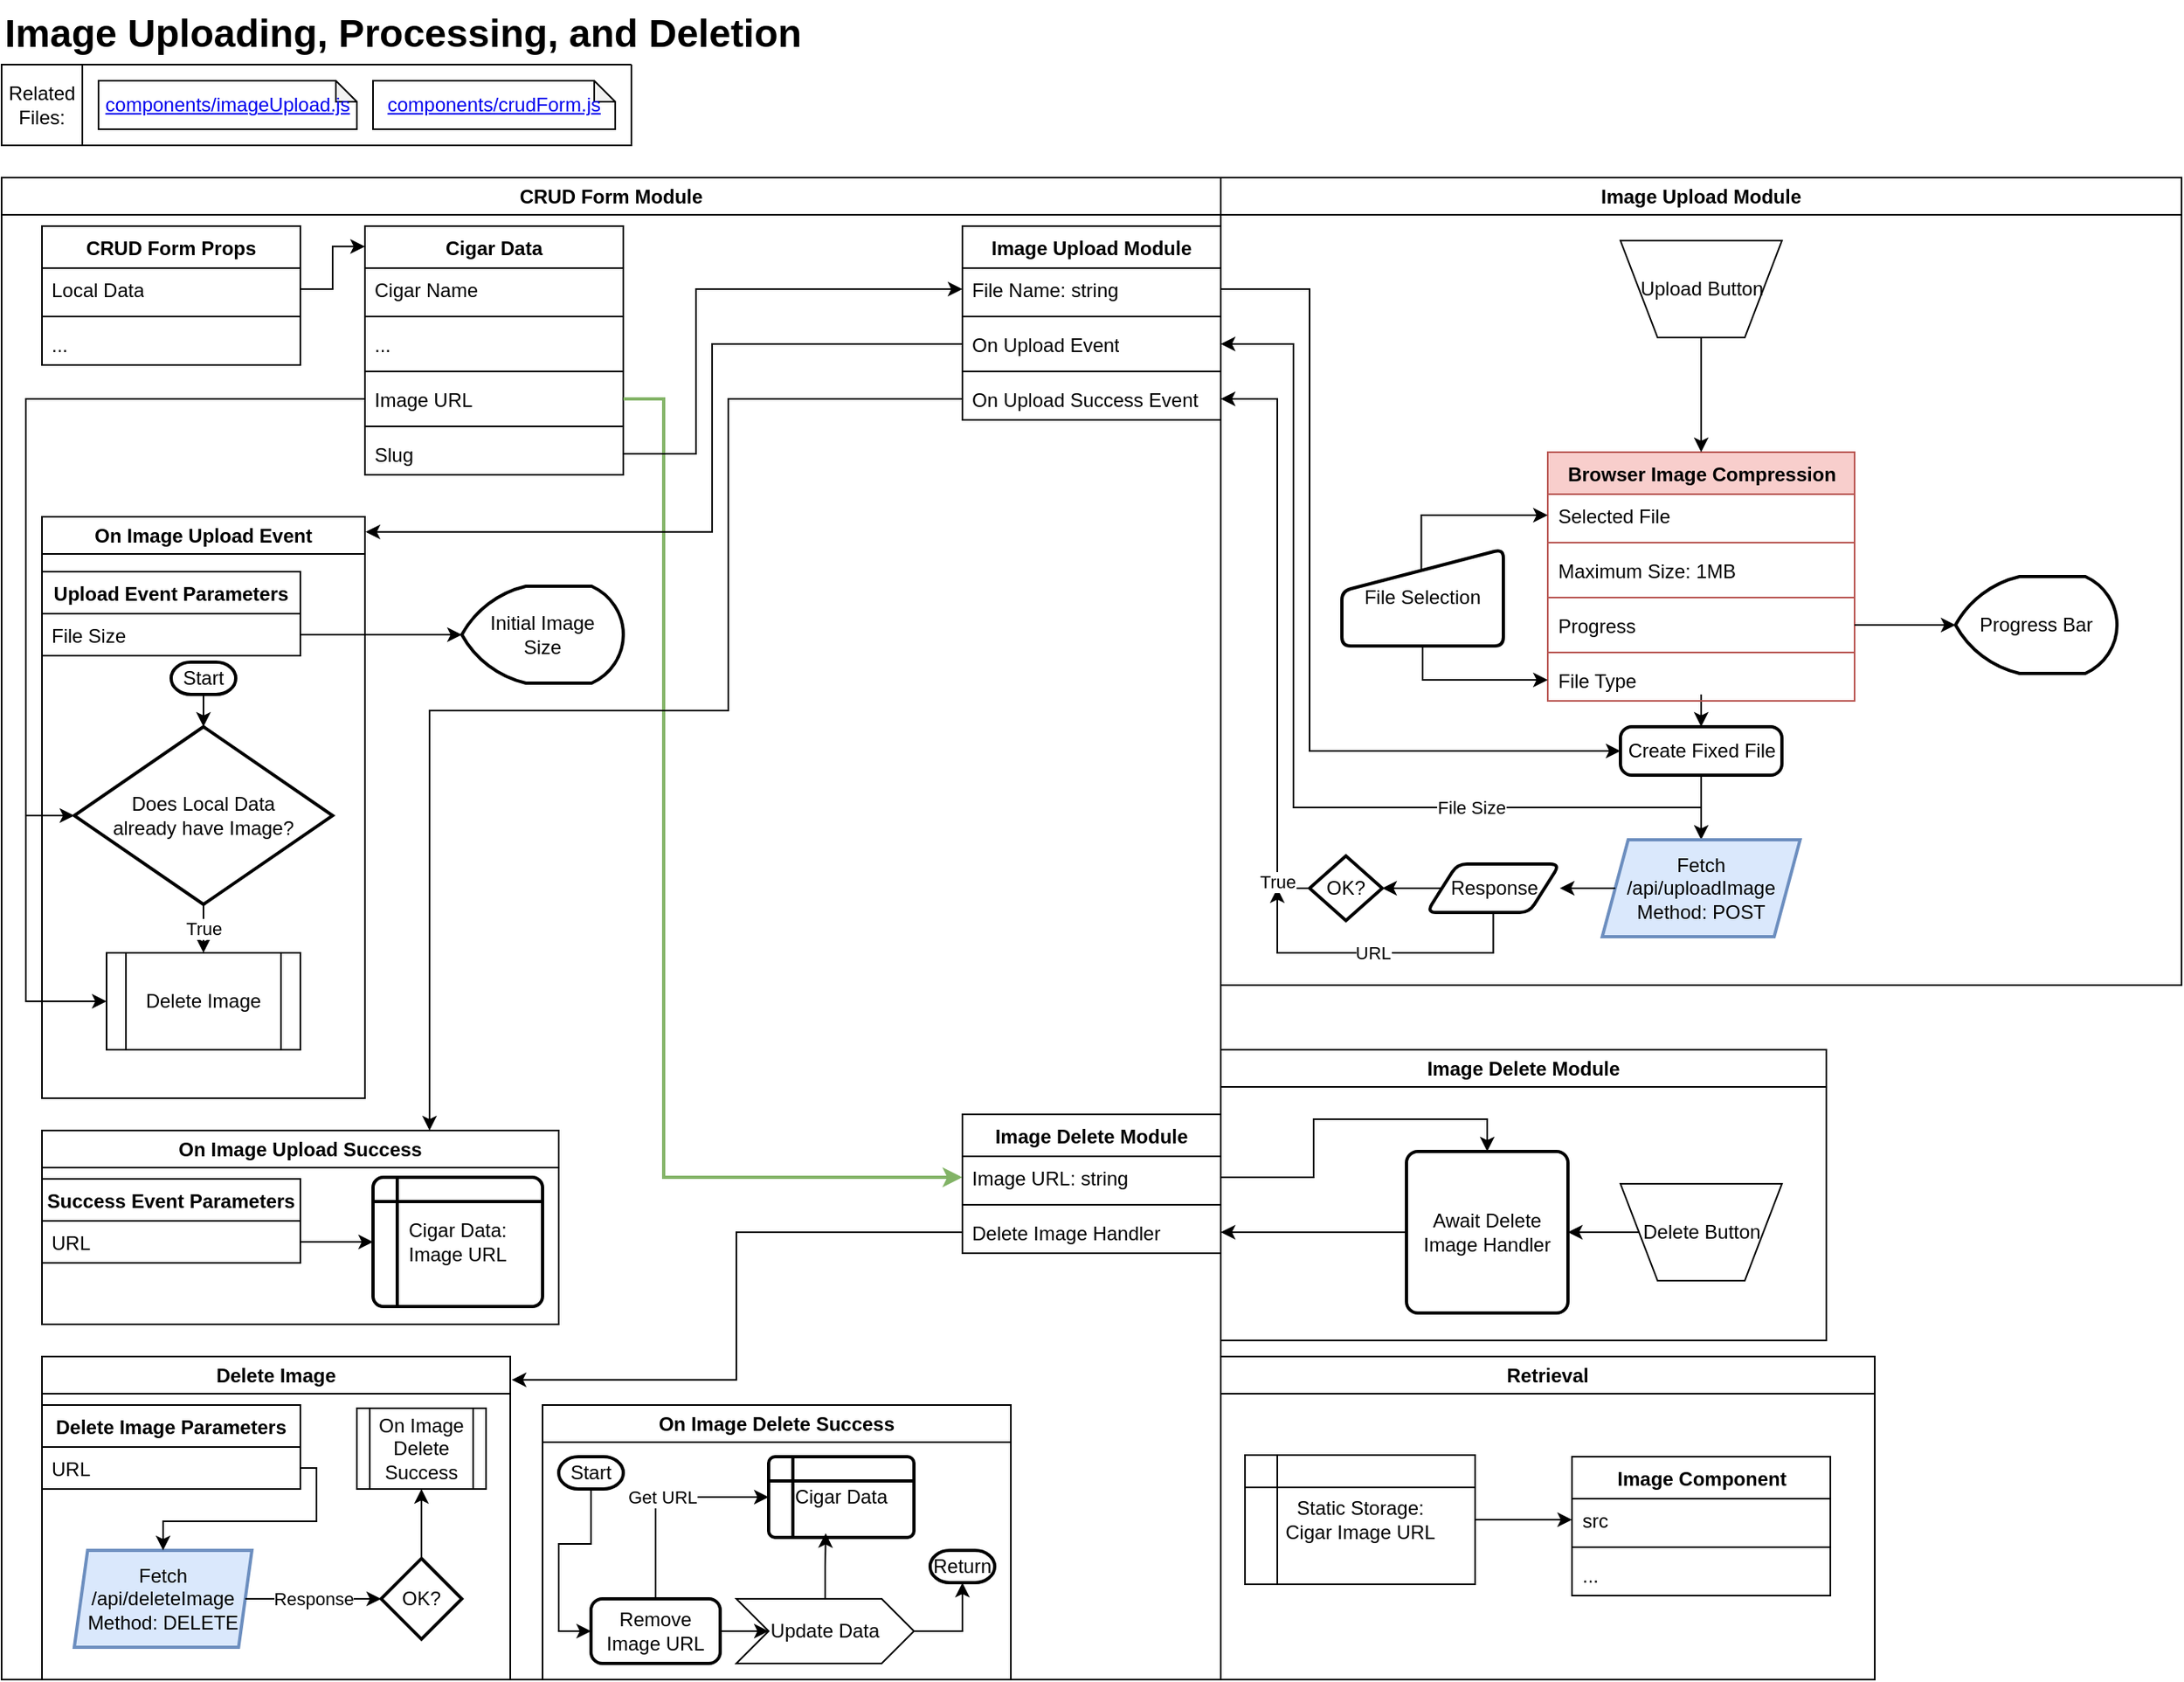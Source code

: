 <mxfile version="26.2.13">
  <diagram name="Page-1" id="mbChfrpj_03X7HOuWew1">
    <mxGraphModel dx="854" dy="508" grid="1" gridSize="10" guides="1" tooltips="1" connect="1" arrows="1" fold="1" page="1" pageScale="1" pageWidth="850" pageHeight="1100" background="#ffffff" math="0" shadow="0">
      <root>
        <mxCell id="0" />
        <mxCell id="1" parent="0" />
        <mxCell id="zgXaqDFCprnik5w3uI3C-1" value="&lt;h1 style=&quot;margin-top: 0px;&quot;&gt;Image Uploading, Processing, and Deletion&lt;/h1&gt;" style="text;html=1;whiteSpace=wrap;overflow=hidden;rounded=0;" parent="1" vertex="1">
          <mxGeometry x="10" y="10" width="950" height="40" as="geometry" />
        </mxCell>
        <mxCell id="zgXaqDFCprnik5w3uI3C-2" value="Related Files:" style="whiteSpace=wrap;html=1;aspect=fixed;" parent="1" vertex="1">
          <mxGeometry x="10" y="50" width="50" height="50" as="geometry" />
        </mxCell>
        <mxCell id="zgXaqDFCprnik5w3uI3C-3" value="" style="swimlane;startSize=0;" parent="1" vertex="1">
          <mxGeometry x="60" y="50" width="340" height="50" as="geometry">
            <mxRectangle x="60" y="50" width="50" height="40" as="alternateBounds" />
          </mxGeometry>
        </mxCell>
        <mxCell id="zgXaqDFCprnik5w3uI3C-4" value="&lt;a href=&quot;https://github.com/macglencoe/EmporiumWebsite/blob/cms/components/imageUpload.js&quot;&gt;components/imageUpload.js&lt;/a&gt;" style="shape=note;whiteSpace=wrap;html=1;backgroundOutline=1;darkOpacity=0.05;size=13;" parent="zgXaqDFCprnik5w3uI3C-3" vertex="1">
          <mxGeometry x="10" y="10" width="160" height="30" as="geometry" />
        </mxCell>
        <mxCell id="zgXaqDFCprnik5w3uI3C-5" value="&lt;a href=&quot;https://github.com/macglencoe/EmporiumWebsite/blob/cms/components/crudForm.js&quot;&gt;components/crudForm.js&lt;/a&gt;" style="shape=note;whiteSpace=wrap;html=1;backgroundOutline=1;darkOpacity=0.05;size=13;" parent="zgXaqDFCprnik5w3uI3C-3" vertex="1">
          <mxGeometry x="180" y="10" width="150" height="30" as="geometry" />
        </mxCell>
        <mxCell id="zgXaqDFCprnik5w3uI3C-102" value="CRUD Form Module" style="swimlane;whiteSpace=wrap;html=1;" parent="1" vertex="1">
          <mxGeometry x="10" y="120" width="755" height="930" as="geometry" />
        </mxCell>
        <mxCell id="zgXaqDFCprnik5w3uI3C-7" value="CRUD Form Props" style="swimlane;fontStyle=1;align=center;verticalAlign=top;childLayout=stackLayout;horizontal=1;startSize=26;horizontalStack=0;resizeParent=1;resizeParentMax=0;resizeLast=0;collapsible=1;marginBottom=0;whiteSpace=wrap;html=1;" parent="zgXaqDFCprnik5w3uI3C-102" vertex="1">
          <mxGeometry x="25" y="30" width="160" height="86" as="geometry" />
        </mxCell>
        <mxCell id="zgXaqDFCprnik5w3uI3C-8" value="Local Data" style="text;strokeColor=none;fillColor=none;align=left;verticalAlign=top;spacingLeft=4;spacingRight=4;overflow=hidden;rotatable=0;points=[[0,0.5],[1,0.5]];portConstraint=eastwest;whiteSpace=wrap;html=1;" parent="zgXaqDFCprnik5w3uI3C-7" vertex="1">
          <mxGeometry y="26" width="160" height="26" as="geometry" />
        </mxCell>
        <mxCell id="zgXaqDFCprnik5w3uI3C-9" value="" style="line;strokeWidth=1;fillColor=none;align=left;verticalAlign=middle;spacingTop=-1;spacingLeft=3;spacingRight=3;rotatable=0;labelPosition=right;points=[];portConstraint=eastwest;strokeColor=inherit;" parent="zgXaqDFCprnik5w3uI3C-7" vertex="1">
          <mxGeometry y="52" width="160" height="8" as="geometry" />
        </mxCell>
        <mxCell id="zgXaqDFCprnik5w3uI3C-10" value="..." style="text;strokeColor=none;fillColor=none;align=left;verticalAlign=top;spacingLeft=4;spacingRight=4;overflow=hidden;rotatable=0;points=[[0,0.5],[1,0.5]];portConstraint=eastwest;whiteSpace=wrap;html=1;" parent="zgXaqDFCprnik5w3uI3C-7" vertex="1">
          <mxGeometry y="60" width="160" height="26" as="geometry" />
        </mxCell>
        <mxCell id="zgXaqDFCprnik5w3uI3C-11" value="On Image Upload Event" style="swimlane;whiteSpace=wrap;html=1;" parent="zgXaqDFCprnik5w3uI3C-102" vertex="1">
          <mxGeometry x="25" y="210" width="200" height="360" as="geometry" />
        </mxCell>
        <mxCell id="zgXaqDFCprnik5w3uI3C-33" value="Start" style="strokeWidth=2;html=1;shape=mxgraph.flowchart.terminator;whiteSpace=wrap;" parent="zgXaqDFCprnik5w3uI3C-11" vertex="1">
          <mxGeometry x="80" y="90" width="40" height="20" as="geometry" />
        </mxCell>
        <mxCell id="zgXaqDFCprnik5w3uI3C-42" value="True" style="edgeStyle=orthogonalEdgeStyle;rounded=0;orthogonalLoop=1;jettySize=auto;html=1;entryX=0.5;entryY=0;entryDx=0;entryDy=0;" parent="zgXaqDFCprnik5w3uI3C-11" source="zgXaqDFCprnik5w3uI3C-34" target="zgXaqDFCprnik5w3uI3C-40" edge="1">
          <mxGeometry relative="1" as="geometry" />
        </mxCell>
        <mxCell id="zgXaqDFCprnik5w3uI3C-34" value="Does Local Data&lt;div&gt;already have Image?&lt;/div&gt;" style="strokeWidth=2;html=1;shape=mxgraph.flowchart.decision;whiteSpace=wrap;" parent="zgXaqDFCprnik5w3uI3C-11" vertex="1">
          <mxGeometry x="20" y="130" width="160" height="110" as="geometry" />
        </mxCell>
        <mxCell id="zgXaqDFCprnik5w3uI3C-36" style="edgeStyle=orthogonalEdgeStyle;rounded=0;orthogonalLoop=1;jettySize=auto;html=1;entryX=0.5;entryY=0;entryDx=0;entryDy=0;entryPerimeter=0;" parent="zgXaqDFCprnik5w3uI3C-11" source="zgXaqDFCprnik5w3uI3C-33" target="zgXaqDFCprnik5w3uI3C-34" edge="1">
          <mxGeometry relative="1" as="geometry" />
        </mxCell>
        <mxCell id="zgXaqDFCprnik5w3uI3C-40" value="Delete Image" style="shape=process;whiteSpace=wrap;html=1;backgroundOutline=1;" parent="zgXaqDFCprnik5w3uI3C-11" vertex="1">
          <mxGeometry x="40" y="270" width="120" height="60" as="geometry" />
        </mxCell>
        <mxCell id="zgXaqDFCprnik5w3uI3C-44" value="Upload Event Parameters" style="swimlane;fontStyle=1;align=center;verticalAlign=top;childLayout=stackLayout;horizontal=1;startSize=26;horizontalStack=0;resizeParent=1;resizeParentMax=0;resizeLast=0;collapsible=1;marginBottom=0;whiteSpace=wrap;html=1;" parent="zgXaqDFCprnik5w3uI3C-11" vertex="1">
          <mxGeometry y="34" width="160" height="52" as="geometry" />
        </mxCell>
        <mxCell id="zgXaqDFCprnik5w3uI3C-45" value="File Size" style="text;strokeColor=none;fillColor=none;align=left;verticalAlign=top;spacingLeft=4;spacingRight=4;overflow=hidden;rotatable=0;points=[[0,0.5],[1,0.5]];portConstraint=eastwest;whiteSpace=wrap;html=1;" parent="zgXaqDFCprnik5w3uI3C-44" vertex="1">
          <mxGeometry y="26" width="160" height="26" as="geometry" />
        </mxCell>
        <mxCell id="zgXaqDFCprnik5w3uI3C-12" value="On Image Upload Success" style="swimlane;whiteSpace=wrap;html=1;" parent="zgXaqDFCprnik5w3uI3C-102" vertex="1">
          <mxGeometry x="25" y="590" width="320" height="120" as="geometry" />
        </mxCell>
        <mxCell id="zgXaqDFCprnik5w3uI3C-54" value="Cigar&amp;nbsp;&lt;span style=&quot;background-color: transparent; color: light-dark(rgb(0, 0, 0), rgb(255, 255, 255));&quot;&gt;Data:&lt;/span&gt;&lt;div&gt;Image URL&lt;/div&gt;" style="shape=internalStorage;whiteSpace=wrap;html=1;dx=15;dy=15;rounded=1;arcSize=8;strokeWidth=2;" parent="zgXaqDFCprnik5w3uI3C-12" vertex="1">
          <mxGeometry x="205" y="29" width="105" height="80" as="geometry" />
        </mxCell>
        <mxCell id="zgXaqDFCprnik5w3uI3C-13" value="Image Upload Module" style="swimlane;fontStyle=1;align=center;verticalAlign=top;childLayout=stackLayout;horizontal=1;startSize=26;horizontalStack=0;resizeParent=1;resizeParentMax=0;resizeLast=0;collapsible=1;marginBottom=0;whiteSpace=wrap;html=1;" parent="zgXaqDFCprnik5w3uI3C-102" vertex="1">
          <mxGeometry x="595" y="30" width="160" height="120" as="geometry" />
        </mxCell>
        <mxCell id="zgXaqDFCprnik5w3uI3C-16" value="File Name: string" style="text;strokeColor=none;fillColor=none;align=left;verticalAlign=top;spacingLeft=4;spacingRight=4;overflow=hidden;rotatable=0;points=[[0,0.5],[1,0.5]];portConstraint=eastwest;whiteSpace=wrap;html=1;" parent="zgXaqDFCprnik5w3uI3C-13" vertex="1">
          <mxGeometry y="26" width="160" height="26" as="geometry" />
        </mxCell>
        <mxCell id="zgXaqDFCprnik5w3uI3C-18" value="" style="line;strokeWidth=1;fillColor=none;align=left;verticalAlign=middle;spacingTop=-1;spacingLeft=3;spacingRight=3;rotatable=0;labelPosition=right;points=[];portConstraint=eastwest;strokeColor=inherit;" parent="zgXaqDFCprnik5w3uI3C-13" vertex="1">
          <mxGeometry y="52" width="160" height="8" as="geometry" />
        </mxCell>
        <mxCell id="zgXaqDFCprnik5w3uI3C-17" value="On Upload Event" style="text;strokeColor=none;fillColor=none;align=left;verticalAlign=top;spacingLeft=4;spacingRight=4;overflow=hidden;rotatable=0;points=[[0,0.5],[1,0.5]];portConstraint=eastwest;whiteSpace=wrap;html=1;" parent="zgXaqDFCprnik5w3uI3C-13" vertex="1">
          <mxGeometry y="60" width="160" height="26" as="geometry" />
        </mxCell>
        <mxCell id="zgXaqDFCprnik5w3uI3C-19" value="" style="line;strokeWidth=1;fillColor=none;align=left;verticalAlign=middle;spacingTop=-1;spacingLeft=3;spacingRight=3;rotatable=0;labelPosition=right;points=[];portConstraint=eastwest;strokeColor=inherit;" parent="zgXaqDFCprnik5w3uI3C-13" vertex="1">
          <mxGeometry y="86" width="160" height="8" as="geometry" />
        </mxCell>
        <mxCell id="zgXaqDFCprnik5w3uI3C-20" value="On Upload Success Event" style="text;strokeColor=none;fillColor=none;align=left;verticalAlign=top;spacingLeft=4;spacingRight=4;overflow=hidden;rotatable=0;points=[[0,0.5],[1,0.5]];portConstraint=eastwest;whiteSpace=wrap;html=1;" parent="zgXaqDFCprnik5w3uI3C-13" vertex="1">
          <mxGeometry y="94" width="160" height="26" as="geometry" />
        </mxCell>
        <mxCell id="zgXaqDFCprnik5w3uI3C-21" value="Cigar Data" style="swimlane;fontStyle=1;align=center;verticalAlign=top;childLayout=stackLayout;horizontal=1;startSize=26;horizontalStack=0;resizeParent=1;resizeParentMax=0;resizeLast=0;collapsible=1;marginBottom=0;whiteSpace=wrap;html=1;" parent="zgXaqDFCprnik5w3uI3C-102" vertex="1">
          <mxGeometry x="225" y="30" width="160" height="154" as="geometry" />
        </mxCell>
        <mxCell id="zgXaqDFCprnik5w3uI3C-22" value="Cigar Name" style="text;strokeColor=none;fillColor=none;align=left;verticalAlign=top;spacingLeft=4;spacingRight=4;overflow=hidden;rotatable=0;points=[[0,0.5],[1,0.5]];portConstraint=eastwest;whiteSpace=wrap;html=1;" parent="zgXaqDFCprnik5w3uI3C-21" vertex="1">
          <mxGeometry y="26" width="160" height="26" as="geometry" />
        </mxCell>
        <mxCell id="zgXaqDFCprnik5w3uI3C-23" value="" style="line;strokeWidth=1;fillColor=none;align=left;verticalAlign=middle;spacingTop=-1;spacingLeft=3;spacingRight=3;rotatable=0;labelPosition=right;points=[];portConstraint=eastwest;strokeColor=inherit;" parent="zgXaqDFCprnik5w3uI3C-21" vertex="1">
          <mxGeometry y="52" width="160" height="8" as="geometry" />
        </mxCell>
        <mxCell id="zgXaqDFCprnik5w3uI3C-24" value="..." style="text;strokeColor=none;fillColor=none;align=left;verticalAlign=top;spacingLeft=4;spacingRight=4;overflow=hidden;rotatable=0;points=[[0,0.5],[1,0.5]];portConstraint=eastwest;whiteSpace=wrap;html=1;" parent="zgXaqDFCprnik5w3uI3C-21" vertex="1">
          <mxGeometry y="60" width="160" height="26" as="geometry" />
        </mxCell>
        <mxCell id="zgXaqDFCprnik5w3uI3C-25" value="" style="line;strokeWidth=1;fillColor=none;align=left;verticalAlign=middle;spacingTop=-1;spacingLeft=3;spacingRight=3;rotatable=0;labelPosition=right;points=[];portConstraint=eastwest;strokeColor=inherit;" parent="zgXaqDFCprnik5w3uI3C-21" vertex="1">
          <mxGeometry y="86" width="160" height="8" as="geometry" />
        </mxCell>
        <mxCell id="zgXaqDFCprnik5w3uI3C-26" value="Image URL" style="text;strokeColor=none;fillColor=none;align=left;verticalAlign=top;spacingLeft=4;spacingRight=4;overflow=hidden;rotatable=0;points=[[0,0.5],[1,0.5]];portConstraint=eastwest;whiteSpace=wrap;html=1;" parent="zgXaqDFCprnik5w3uI3C-21" vertex="1">
          <mxGeometry y="94" width="160" height="26" as="geometry" />
        </mxCell>
        <mxCell id="zgXaqDFCprnik5w3uI3C-27" value="" style="line;strokeWidth=1;fillColor=none;align=left;verticalAlign=middle;spacingTop=-1;spacingLeft=3;spacingRight=3;rotatable=0;labelPosition=right;points=[];portConstraint=eastwest;strokeColor=inherit;" parent="zgXaqDFCprnik5w3uI3C-21" vertex="1">
          <mxGeometry y="120" width="160" height="8" as="geometry" />
        </mxCell>
        <mxCell id="zgXaqDFCprnik5w3uI3C-28" value="Slug" style="text;strokeColor=none;fillColor=none;align=left;verticalAlign=top;spacingLeft=4;spacingRight=4;overflow=hidden;rotatable=0;points=[[0,0.5],[1,0.5]];portConstraint=eastwest;whiteSpace=wrap;html=1;" parent="zgXaqDFCprnik5w3uI3C-21" vertex="1">
          <mxGeometry y="128" width="160" height="26" as="geometry" />
        </mxCell>
        <mxCell id="zgXaqDFCprnik5w3uI3C-29" style="edgeStyle=orthogonalEdgeStyle;rounded=0;orthogonalLoop=1;jettySize=auto;html=1;entryX=0;entryY=0.082;entryDx=0;entryDy=0;entryPerimeter=0;" parent="zgXaqDFCprnik5w3uI3C-102" source="zgXaqDFCprnik5w3uI3C-8" target="zgXaqDFCprnik5w3uI3C-21" edge="1">
          <mxGeometry relative="1" as="geometry" />
        </mxCell>
        <mxCell id="zgXaqDFCprnik5w3uI3C-32" value="Delete Image" style="swimlane;whiteSpace=wrap;html=1;" parent="zgXaqDFCprnik5w3uI3C-102" vertex="1">
          <mxGeometry x="25" y="730" width="290" height="200" as="geometry" />
        </mxCell>
        <mxCell id="zgXaqDFCprnik5w3uI3C-60" value="Fetch&lt;div&gt;&lt;div&gt;/api/deleteImage&lt;/div&gt;&lt;/div&gt;&lt;div&gt;Method: DELETE&lt;/div&gt;" style="shape=parallelogram;html=1;strokeWidth=2;perimeter=parallelogramPerimeter;whiteSpace=wrap;rounded=1;arcSize=0;size=0.075;fillColor=#dae8fc;strokeColor=#6c8ebf;" parent="zgXaqDFCprnik5w3uI3C-32" vertex="1">
          <mxGeometry x="20" y="120" width="110" height="60" as="geometry" />
        </mxCell>
        <mxCell id="zgXaqDFCprnik5w3uI3C-61" value="Delete Image Parameters" style="swimlane;fontStyle=1;align=center;verticalAlign=top;childLayout=stackLayout;horizontal=1;startSize=26;horizontalStack=0;resizeParent=1;resizeParentMax=0;resizeLast=0;collapsible=1;marginBottom=0;whiteSpace=wrap;html=1;" parent="zgXaqDFCprnik5w3uI3C-32" vertex="1">
          <mxGeometry y="30" width="160" height="52" as="geometry" />
        </mxCell>
        <mxCell id="zgXaqDFCprnik5w3uI3C-62" value="URL" style="text;strokeColor=none;fillColor=none;align=left;verticalAlign=top;spacingLeft=4;spacingRight=4;overflow=hidden;rotatable=0;points=[[0,0.5],[1,0.5]];portConstraint=eastwest;whiteSpace=wrap;html=1;" parent="zgXaqDFCprnik5w3uI3C-61" vertex="1">
          <mxGeometry y="26" width="160" height="26" as="geometry" />
        </mxCell>
        <mxCell id="zgXaqDFCprnik5w3uI3C-63" style="edgeStyle=orthogonalEdgeStyle;rounded=0;orthogonalLoop=1;jettySize=auto;html=1;entryX=0.5;entryY=0;entryDx=0;entryDy=0;" parent="zgXaqDFCprnik5w3uI3C-32" source="zgXaqDFCprnik5w3uI3C-62" target="zgXaqDFCprnik5w3uI3C-60" edge="1">
          <mxGeometry relative="1" as="geometry">
            <Array as="points">
              <mxPoint x="170" y="69" />
              <mxPoint x="170" y="102" />
              <mxPoint x="75" y="102" />
            </Array>
          </mxGeometry>
        </mxCell>
        <mxCell id="zgXaqDFCprnik5w3uI3C-70" style="edgeStyle=orthogonalEdgeStyle;rounded=0;orthogonalLoop=1;jettySize=auto;html=1;entryX=0.5;entryY=1;entryDx=0;entryDy=0;" parent="zgXaqDFCprnik5w3uI3C-32" source="zgXaqDFCprnik5w3uI3C-67" target="zgXaqDFCprnik5w3uI3C-69" edge="1">
          <mxGeometry relative="1" as="geometry" />
        </mxCell>
        <mxCell id="zgXaqDFCprnik5w3uI3C-67" value="OK?" style="strokeWidth=2;html=1;shape=mxgraph.flowchart.decision;whiteSpace=wrap;" parent="zgXaqDFCprnik5w3uI3C-32" vertex="1">
          <mxGeometry x="210" y="125" width="50" height="50" as="geometry" />
        </mxCell>
        <mxCell id="zgXaqDFCprnik5w3uI3C-66" value="Response" style="edgeStyle=orthogonalEdgeStyle;rounded=0;orthogonalLoop=1;jettySize=auto;html=1;" parent="zgXaqDFCprnik5w3uI3C-32" source="zgXaqDFCprnik5w3uI3C-60" target="zgXaqDFCprnik5w3uI3C-67" edge="1">
          <mxGeometry relative="1" as="geometry">
            <mxPoint x="200" y="150" as="targetPoint" />
          </mxGeometry>
        </mxCell>
        <mxCell id="zgXaqDFCprnik5w3uI3C-69" value="On Image Delete Success" style="shape=process;whiteSpace=wrap;html=1;backgroundOutline=1;" parent="zgXaqDFCprnik5w3uI3C-32" vertex="1">
          <mxGeometry x="195" y="32" width="80" height="50" as="geometry" />
        </mxCell>
        <mxCell id="zgXaqDFCprnik5w3uI3C-41" style="edgeStyle=orthogonalEdgeStyle;rounded=0;orthogonalLoop=1;jettySize=auto;html=1;entryX=0;entryY=0.5;entryDx=0;entryDy=0;" parent="zgXaqDFCprnik5w3uI3C-102" source="zgXaqDFCprnik5w3uI3C-26" target="zgXaqDFCprnik5w3uI3C-40" edge="1">
          <mxGeometry relative="1" as="geometry">
            <Array as="points">
              <mxPoint x="15" y="137" />
              <mxPoint x="15" y="510" />
            </Array>
          </mxGeometry>
        </mxCell>
        <mxCell id="zgXaqDFCprnik5w3uI3C-48" style="edgeStyle=orthogonalEdgeStyle;rounded=0;orthogonalLoop=1;jettySize=auto;html=1;entryX=0;entryY=0.5;entryDx=0;entryDy=0;entryPerimeter=0;" parent="zgXaqDFCprnik5w3uI3C-102" source="zgXaqDFCprnik5w3uI3C-26" target="zgXaqDFCprnik5w3uI3C-34" edge="1">
          <mxGeometry relative="1" as="geometry">
            <Array as="points">
              <mxPoint x="15" y="137" />
              <mxPoint x="15" y="395" />
            </Array>
          </mxGeometry>
        </mxCell>
        <mxCell id="zgXaqDFCprnik5w3uI3C-55" value="Success Event Parameters" style="swimlane;fontStyle=1;align=center;verticalAlign=top;childLayout=stackLayout;horizontal=1;startSize=26;horizontalStack=0;resizeParent=1;resizeParentMax=0;resizeLast=0;collapsible=1;marginBottom=0;whiteSpace=wrap;html=1;" parent="zgXaqDFCprnik5w3uI3C-102" vertex="1">
          <mxGeometry x="25" y="620" width="160" height="52" as="geometry" />
        </mxCell>
        <mxCell id="zgXaqDFCprnik5w3uI3C-56" value="URL" style="text;strokeColor=none;fillColor=none;align=left;verticalAlign=top;spacingLeft=4;spacingRight=4;overflow=hidden;rotatable=0;points=[[0,0.5],[1,0.5]];portConstraint=eastwest;whiteSpace=wrap;html=1;" parent="zgXaqDFCprnik5w3uI3C-55" vertex="1">
          <mxGeometry y="26" width="160" height="26" as="geometry" />
        </mxCell>
        <mxCell id="zgXaqDFCprnik5w3uI3C-58" style="edgeStyle=orthogonalEdgeStyle;rounded=0;orthogonalLoop=1;jettySize=auto;html=1;entryX=0;entryY=0.5;entryDx=0;entryDy=0;" parent="zgXaqDFCprnik5w3uI3C-102" source="zgXaqDFCprnik5w3uI3C-56" target="zgXaqDFCprnik5w3uI3C-54" edge="1">
          <mxGeometry relative="1" as="geometry" />
        </mxCell>
        <mxCell id="zgXaqDFCprnik5w3uI3C-71" value="On Image Delete Success" style="swimlane;whiteSpace=wrap;html=1;" parent="zgXaqDFCprnik5w3uI3C-102" vertex="1">
          <mxGeometry x="335" y="760" width="290" height="170" as="geometry" />
        </mxCell>
        <mxCell id="zgXaqDFCprnik5w3uI3C-82" value="Get URL" style="edgeStyle=orthogonalEdgeStyle;rounded=0;orthogonalLoop=1;jettySize=auto;html=1;entryX=0;entryY=0.5;entryDx=0;entryDy=0;" parent="zgXaqDFCprnik5w3uI3C-71" source="zgXaqDFCprnik5w3uI3C-73" target="zgXaqDFCprnik5w3uI3C-72" edge="1">
          <mxGeometry relative="1" as="geometry">
            <Array as="points">
              <mxPoint x="70" y="57" />
            </Array>
          </mxGeometry>
        </mxCell>
        <mxCell id="zgXaqDFCprnik5w3uI3C-87" style="edgeStyle=orthogonalEdgeStyle;rounded=0;orthogonalLoop=1;jettySize=auto;html=1;entryX=0;entryY=0.5;entryDx=0;entryDy=0;" parent="zgXaqDFCprnik5w3uI3C-71" source="zgXaqDFCprnik5w3uI3C-73" target="zgXaqDFCprnik5w3uI3C-86" edge="1">
          <mxGeometry relative="1" as="geometry" />
        </mxCell>
        <mxCell id="zgXaqDFCprnik5w3uI3C-73" value="Remove Image URL" style="rounded=1;whiteSpace=wrap;html=1;absoluteArcSize=1;arcSize=14;strokeWidth=2;" parent="zgXaqDFCprnik5w3uI3C-71" vertex="1">
          <mxGeometry x="30" y="120" width="80" height="40" as="geometry" />
        </mxCell>
        <mxCell id="zgXaqDFCprnik5w3uI3C-81" style="edgeStyle=orthogonalEdgeStyle;rounded=0;orthogonalLoop=1;jettySize=auto;html=1;entryX=0;entryY=0.5;entryDx=0;entryDy=0;" parent="zgXaqDFCprnik5w3uI3C-71" source="zgXaqDFCprnik5w3uI3C-78" target="zgXaqDFCprnik5w3uI3C-73" edge="1">
          <mxGeometry relative="1" as="geometry" />
        </mxCell>
        <mxCell id="zgXaqDFCprnik5w3uI3C-78" value="Start" style="strokeWidth=2;html=1;shape=mxgraph.flowchart.terminator;whiteSpace=wrap;" parent="zgXaqDFCprnik5w3uI3C-71" vertex="1">
          <mxGeometry x="10" y="32" width="40" height="20" as="geometry" />
        </mxCell>
        <mxCell id="zgXaqDFCprnik5w3uI3C-72" value="Cigar Data" style="shape=internalStorage;whiteSpace=wrap;html=1;dx=15;dy=15;rounded=1;arcSize=8;strokeWidth=2;" parent="zgXaqDFCprnik5w3uI3C-71" vertex="1">
          <mxGeometry x="140" y="32" width="90" height="50" as="geometry" />
        </mxCell>
        <mxCell id="zgXaqDFCprnik5w3uI3C-86" value="Update Data" style="shape=step;perimeter=stepPerimeter;whiteSpace=wrap;html=1;fixedSize=1;" parent="zgXaqDFCprnik5w3uI3C-71" vertex="1">
          <mxGeometry x="120" y="120" width="110" height="40" as="geometry" />
        </mxCell>
        <mxCell id="zgXaqDFCprnik5w3uI3C-88" style="edgeStyle=orthogonalEdgeStyle;rounded=0;orthogonalLoop=1;jettySize=auto;html=1;entryX=0.393;entryY=0.947;entryDx=0;entryDy=0;entryPerimeter=0;" parent="zgXaqDFCprnik5w3uI3C-71" source="zgXaqDFCprnik5w3uI3C-86" target="zgXaqDFCprnik5w3uI3C-72" edge="1">
          <mxGeometry relative="1" as="geometry" />
        </mxCell>
        <mxCell id="zgXaqDFCprnik5w3uI3C-89" value="Return" style="strokeWidth=2;html=1;shape=mxgraph.flowchart.terminator;whiteSpace=wrap;" parent="zgXaqDFCprnik5w3uI3C-71" vertex="1">
          <mxGeometry x="240" y="90" width="40" height="20" as="geometry" />
        </mxCell>
        <mxCell id="zgXaqDFCprnik5w3uI3C-91" style="edgeStyle=orthogonalEdgeStyle;rounded=0;orthogonalLoop=1;jettySize=auto;html=1;entryX=0.5;entryY=1;entryDx=0;entryDy=0;entryPerimeter=0;" parent="zgXaqDFCprnik5w3uI3C-71" source="zgXaqDFCprnik5w3uI3C-86" target="zgXaqDFCprnik5w3uI3C-89" edge="1">
          <mxGeometry relative="1" as="geometry" />
        </mxCell>
        <mxCell id="zgXaqDFCprnik5w3uI3C-93" value="Image Delete Module" style="swimlane;fontStyle=1;align=center;verticalAlign=top;childLayout=stackLayout;horizontal=1;startSize=26;horizontalStack=0;resizeParent=1;resizeParentMax=0;resizeLast=0;collapsible=1;marginBottom=0;whiteSpace=wrap;html=1;" parent="zgXaqDFCprnik5w3uI3C-102" vertex="1">
          <mxGeometry x="595" y="580" width="160" height="86" as="geometry" />
        </mxCell>
        <mxCell id="zgXaqDFCprnik5w3uI3C-94" value="Image URL: string" style="text;strokeColor=none;fillColor=none;align=left;verticalAlign=top;spacingLeft=4;spacingRight=4;overflow=hidden;rotatable=0;points=[[0,0.5],[1,0.5]];portConstraint=eastwest;whiteSpace=wrap;html=1;" parent="zgXaqDFCprnik5w3uI3C-93" vertex="1">
          <mxGeometry y="26" width="160" height="26" as="geometry" />
        </mxCell>
        <mxCell id="zgXaqDFCprnik5w3uI3C-95" value="" style="line;strokeWidth=1;fillColor=none;align=left;verticalAlign=middle;spacingTop=-1;spacingLeft=3;spacingRight=3;rotatable=0;labelPosition=right;points=[];portConstraint=eastwest;strokeColor=inherit;" parent="zgXaqDFCprnik5w3uI3C-93" vertex="1">
          <mxGeometry y="52" width="160" height="8" as="geometry" />
        </mxCell>
        <mxCell id="zgXaqDFCprnik5w3uI3C-100" value="Delete Image Handler" style="text;strokeColor=none;fillColor=none;align=left;verticalAlign=top;spacingLeft=4;spacingRight=4;overflow=hidden;rotatable=0;points=[[0,0.5],[1,0.5]];portConstraint=eastwest;whiteSpace=wrap;html=1;" parent="zgXaqDFCprnik5w3uI3C-93" vertex="1">
          <mxGeometry y="60" width="160" height="26" as="geometry" />
        </mxCell>
        <mxCell id="zgXaqDFCprnik5w3uI3C-105" style="edgeStyle=orthogonalEdgeStyle;rounded=0;orthogonalLoop=1;jettySize=auto;html=1;entryX=1.003;entryY=0.072;entryDx=0;entryDy=0;entryPerimeter=0;" parent="zgXaqDFCprnik5w3uI3C-102" source="zgXaqDFCprnik5w3uI3C-100" target="zgXaqDFCprnik5w3uI3C-32" edge="1">
          <mxGeometry relative="1" as="geometry" />
        </mxCell>
        <mxCell id="zgXaqDFCprnik5w3uI3C-106" style="edgeStyle=orthogonalEdgeStyle;rounded=0;orthogonalLoop=1;jettySize=auto;html=1;entryX=0;entryY=0.5;entryDx=0;entryDy=0;fillColor=#d5e8d4;strokeColor=#82b366;strokeWidth=2;" parent="zgXaqDFCprnik5w3uI3C-102" source="zgXaqDFCprnik5w3uI3C-26" target="zgXaqDFCprnik5w3uI3C-94" edge="1">
          <mxGeometry relative="1" as="geometry">
            <Array as="points">
              <mxPoint x="410" y="137" />
              <mxPoint x="410" y="619" />
            </Array>
          </mxGeometry>
        </mxCell>
        <mxCell id="zgXaqDFCprnik5w3uI3C-120" style="edgeStyle=orthogonalEdgeStyle;rounded=0;orthogonalLoop=1;jettySize=auto;html=1;entryX=0;entryY=0.5;entryDx=0;entryDy=0;" parent="zgXaqDFCprnik5w3uI3C-102" source="zgXaqDFCprnik5w3uI3C-28" target="zgXaqDFCprnik5w3uI3C-16" edge="1">
          <mxGeometry relative="1" as="geometry">
            <Array as="points">
              <mxPoint x="430" y="171" />
              <mxPoint x="430" y="69" />
            </Array>
          </mxGeometry>
        </mxCell>
        <mxCell id="zgXaqDFCprnik5w3uI3C-121" style="edgeStyle=orthogonalEdgeStyle;rounded=0;orthogonalLoop=1;jettySize=auto;html=1;entryX=1.002;entryY=0.026;entryDx=0;entryDy=0;entryPerimeter=0;" parent="zgXaqDFCprnik5w3uI3C-102" source="zgXaqDFCprnik5w3uI3C-17" target="zgXaqDFCprnik5w3uI3C-11" edge="1">
          <mxGeometry relative="1" as="geometry">
            <Array as="points">
              <mxPoint x="440" y="103" />
              <mxPoint x="440" y="219" />
            </Array>
          </mxGeometry>
        </mxCell>
        <mxCell id="zgXaqDFCprnik5w3uI3C-122" style="edgeStyle=orthogonalEdgeStyle;rounded=0;orthogonalLoop=1;jettySize=auto;html=1;entryX=0.75;entryY=0;entryDx=0;entryDy=0;" parent="zgXaqDFCprnik5w3uI3C-102" source="zgXaqDFCprnik5w3uI3C-20" target="zgXaqDFCprnik5w3uI3C-12" edge="1">
          <mxGeometry relative="1" as="geometry">
            <Array as="points">
              <mxPoint x="450" y="137" />
              <mxPoint x="450" y="330" />
              <mxPoint x="265" y="330" />
            </Array>
          </mxGeometry>
        </mxCell>
        <mxCell id="sK1xkeVj2ZGHZjQuy5Ok-3" value="Initial Image&lt;div&gt;Size&lt;/div&gt;" style="strokeWidth=2;html=1;shape=mxgraph.flowchart.display;whiteSpace=wrap;" vertex="1" parent="zgXaqDFCprnik5w3uI3C-102">
          <mxGeometry x="285" y="253" width="100" height="60" as="geometry" />
        </mxCell>
        <mxCell id="sK1xkeVj2ZGHZjQuy5Ok-4" style="edgeStyle=orthogonalEdgeStyle;rounded=0;orthogonalLoop=1;jettySize=auto;html=1;entryX=0;entryY=0.5;entryDx=0;entryDy=0;entryPerimeter=0;" edge="1" parent="zgXaqDFCprnik5w3uI3C-102" source="zgXaqDFCprnik5w3uI3C-45" target="sK1xkeVj2ZGHZjQuy5Ok-3">
          <mxGeometry relative="1" as="geometry" />
        </mxCell>
        <mxCell id="zgXaqDFCprnik5w3uI3C-104" value="Image Upload Module" style="swimlane;whiteSpace=wrap;html=1;" parent="1" vertex="1">
          <mxGeometry x="765" y="120" width="595" height="500" as="geometry" />
        </mxCell>
        <mxCell id="zgXaqDFCprnik5w3uI3C-124" style="edgeStyle=orthogonalEdgeStyle;rounded=0;orthogonalLoop=1;jettySize=auto;html=1;entryX=0.5;entryY=0;entryDx=0;entryDy=0;" parent="zgXaqDFCprnik5w3uI3C-104" source="zgXaqDFCprnik5w3uI3C-108" target="zgXaqDFCprnik5w3uI3C-123" edge="1">
          <mxGeometry relative="1" as="geometry" />
        </mxCell>
        <mxCell id="zgXaqDFCprnik5w3uI3C-108" value="Browser Image Compression" style="swimlane;fontStyle=1;align=center;verticalAlign=top;childLayout=stackLayout;horizontal=1;startSize=26;horizontalStack=0;resizeParent=1;resizeParentMax=0;resizeLast=0;collapsible=1;marginBottom=0;whiteSpace=wrap;html=1;fillColor=#f8cecc;strokeColor=#b85450;" parent="zgXaqDFCprnik5w3uI3C-104" vertex="1">
          <mxGeometry x="202.5" y="170" width="190" height="154" as="geometry" />
        </mxCell>
        <mxCell id="zgXaqDFCprnik5w3uI3C-126" value="Selected File" style="text;strokeColor=none;fillColor=none;align=left;verticalAlign=top;spacingLeft=4;spacingRight=4;overflow=hidden;rotatable=0;points=[[0,0.5],[1,0.5]];portConstraint=eastwest;whiteSpace=wrap;html=1;" parent="zgXaqDFCprnik5w3uI3C-108" vertex="1">
          <mxGeometry y="26" width="190" height="26" as="geometry" />
        </mxCell>
        <mxCell id="zgXaqDFCprnik5w3uI3C-127" value="" style="line;strokeWidth=1;fillColor=none;align=left;verticalAlign=middle;spacingTop=-1;spacingLeft=3;spacingRight=3;rotatable=0;labelPosition=right;points=[];portConstraint=eastwest;strokeColor=inherit;" parent="zgXaqDFCprnik5w3uI3C-108" vertex="1">
          <mxGeometry y="52" width="190" height="8" as="geometry" />
        </mxCell>
        <mxCell id="zgXaqDFCprnik5w3uI3C-109" value="Maximum Size: 1MB" style="text;strokeColor=none;fillColor=none;align=left;verticalAlign=top;spacingLeft=4;spacingRight=4;overflow=hidden;rotatable=0;points=[[0,0.5],[1,0.5]];portConstraint=eastwest;whiteSpace=wrap;html=1;" parent="zgXaqDFCprnik5w3uI3C-108" vertex="1">
          <mxGeometry y="60" width="190" height="26" as="geometry" />
        </mxCell>
        <mxCell id="zgXaqDFCprnik5w3uI3C-110" value="" style="line;strokeWidth=1;fillColor=none;align=left;verticalAlign=middle;spacingTop=-1;spacingLeft=3;spacingRight=3;rotatable=0;labelPosition=right;points=[];portConstraint=eastwest;strokeColor=inherit;" parent="zgXaqDFCprnik5w3uI3C-108" vertex="1">
          <mxGeometry y="86" width="190" height="8" as="geometry" />
        </mxCell>
        <mxCell id="zgXaqDFCprnik5w3uI3C-111" value="Progress" style="text;strokeColor=none;fillColor=none;align=left;verticalAlign=top;spacingLeft=4;spacingRight=4;overflow=hidden;rotatable=0;points=[[0,0.5],[1,0.5]];portConstraint=eastwest;whiteSpace=wrap;html=1;" parent="zgXaqDFCprnik5w3uI3C-108" vertex="1">
          <mxGeometry y="94" width="190" height="26" as="geometry" />
        </mxCell>
        <mxCell id="zgXaqDFCprnik5w3uI3C-112" value="" style="line;strokeWidth=1;fillColor=none;align=left;verticalAlign=middle;spacingTop=-1;spacingLeft=3;spacingRight=3;rotatable=0;labelPosition=right;points=[];portConstraint=eastwest;strokeColor=inherit;" parent="zgXaqDFCprnik5w3uI3C-108" vertex="1">
          <mxGeometry y="120" width="190" height="8" as="geometry" />
        </mxCell>
        <mxCell id="zgXaqDFCprnik5w3uI3C-113" value="File Type" style="text;strokeColor=none;fillColor=none;align=left;verticalAlign=top;spacingLeft=4;spacingRight=4;overflow=hidden;rotatable=0;points=[[0,0.5],[1,0.5]];portConstraint=eastwest;whiteSpace=wrap;html=1;" parent="zgXaqDFCprnik5w3uI3C-108" vertex="1">
          <mxGeometry y="128" width="190" height="26" as="geometry" />
        </mxCell>
        <mxCell id="zgXaqDFCprnik5w3uI3C-115" style="edgeStyle=orthogonalEdgeStyle;rounded=0;orthogonalLoop=1;jettySize=auto;html=1;entryX=0;entryY=0.5;entryDx=0;entryDy=0;" parent="zgXaqDFCprnik5w3uI3C-104" source="zgXaqDFCprnik5w3uI3C-114" target="zgXaqDFCprnik5w3uI3C-113" edge="1">
          <mxGeometry relative="1" as="geometry">
            <Array as="points">
              <mxPoint x="125" y="311" />
            </Array>
          </mxGeometry>
        </mxCell>
        <mxCell id="zgXaqDFCprnik5w3uI3C-128" style="edgeStyle=orthogonalEdgeStyle;rounded=0;orthogonalLoop=1;jettySize=auto;html=1;entryX=0;entryY=0.5;entryDx=0;entryDy=0;exitX=0.492;exitY=0.223;exitDx=0;exitDy=0;exitPerimeter=0;" parent="zgXaqDFCprnik5w3uI3C-104" source="zgXaqDFCprnik5w3uI3C-114" target="zgXaqDFCprnik5w3uI3C-126" edge="1">
          <mxGeometry relative="1" as="geometry" />
        </mxCell>
        <mxCell id="zgXaqDFCprnik5w3uI3C-114" value="File Selection" style="html=1;strokeWidth=2;shape=manualInput;whiteSpace=wrap;rounded=1;size=26;arcSize=11;" parent="zgXaqDFCprnik5w3uI3C-104" vertex="1">
          <mxGeometry x="75" y="230" width="100" height="60" as="geometry" />
        </mxCell>
        <mxCell id="zgXaqDFCprnik5w3uI3C-117" style="edgeStyle=orthogonalEdgeStyle;rounded=0;orthogonalLoop=1;jettySize=auto;html=1;entryX=0.5;entryY=0;entryDx=0;entryDy=0;" parent="zgXaqDFCprnik5w3uI3C-104" source="zgXaqDFCprnik5w3uI3C-116" target="zgXaqDFCprnik5w3uI3C-108" edge="1">
          <mxGeometry relative="1" as="geometry" />
        </mxCell>
        <mxCell id="zgXaqDFCprnik5w3uI3C-116" value="Upload Button" style="verticalLabelPosition=middle;verticalAlign=middle;html=1;shape=trapezoid;perimeter=trapezoidPerimeter;whiteSpace=wrap;size=0.23;arcSize=10;flipV=1;labelPosition=center;align=center;" parent="zgXaqDFCprnik5w3uI3C-104" vertex="1">
          <mxGeometry x="247.5" y="39" width="100" height="60" as="geometry" />
        </mxCell>
        <mxCell id="zgXaqDFCprnik5w3uI3C-132" style="edgeStyle=orthogonalEdgeStyle;rounded=0;orthogonalLoop=1;jettySize=auto;html=1;entryX=0.5;entryY=0;entryDx=0;entryDy=0;" parent="zgXaqDFCprnik5w3uI3C-104" source="zgXaqDFCprnik5w3uI3C-123" target="zgXaqDFCprnik5w3uI3C-131" edge="1">
          <mxGeometry relative="1" as="geometry" />
        </mxCell>
        <mxCell id="zgXaqDFCprnik5w3uI3C-123" value="Create Fixed File" style="rounded=1;whiteSpace=wrap;html=1;absoluteArcSize=1;arcSize=14;strokeWidth=2;" parent="zgXaqDFCprnik5w3uI3C-104" vertex="1">
          <mxGeometry x="247.5" y="340" width="100" height="30" as="geometry" />
        </mxCell>
        <mxCell id="zgXaqDFCprnik5w3uI3C-131" value="Fetch&lt;div&gt;/api/uploadImage&lt;/div&gt;&lt;div&gt;Method: POST&lt;/div&gt;" style="shape=parallelogram;html=1;strokeWidth=2;perimeter=parallelogramPerimeter;whiteSpace=wrap;rounded=1;arcSize=0;size=0.131;fillColor=#dae8fc;strokeColor=#6c8ebf;" parent="zgXaqDFCprnik5w3uI3C-104" vertex="1">
          <mxGeometry x="236.25" y="410" width="122.5" height="60" as="geometry" />
        </mxCell>
        <mxCell id="zgXaqDFCprnik5w3uI3C-134" value="OK?" style="strokeWidth=2;html=1;shape=mxgraph.flowchart.decision;whiteSpace=wrap;" parent="zgXaqDFCprnik5w3uI3C-104" vertex="1">
          <mxGeometry x="55" y="420" width="45" height="40" as="geometry" />
        </mxCell>
        <mxCell id="zgXaqDFCprnik5w3uI3C-138" style="edgeStyle=orthogonalEdgeStyle;rounded=0;orthogonalLoop=1;jettySize=auto;html=1;entryX=1;entryY=0.5;entryDx=0;entryDy=0;entryPerimeter=0;" parent="zgXaqDFCprnik5w3uI3C-104" source="zgXaqDFCprnik5w3uI3C-140" target="zgXaqDFCprnik5w3uI3C-134" edge="1">
          <mxGeometry relative="1" as="geometry" />
        </mxCell>
        <mxCell id="zgXaqDFCprnik5w3uI3C-139" value="" style="edgeStyle=orthogonalEdgeStyle;rounded=0;orthogonalLoop=1;jettySize=auto;html=1;entryX=1;entryY=0.5;entryDx=0;entryDy=0;entryPerimeter=0;" parent="zgXaqDFCprnik5w3uI3C-104" source="zgXaqDFCprnik5w3uI3C-131" target="zgXaqDFCprnik5w3uI3C-140" edge="1">
          <mxGeometry relative="1" as="geometry">
            <mxPoint x="1009" y="560" as="sourcePoint" />
            <mxPoint x="912" y="560" as="targetPoint" />
          </mxGeometry>
        </mxCell>
        <mxCell id="zgXaqDFCprnik5w3uI3C-141" value="URL" style="edgeStyle=orthogonalEdgeStyle;rounded=0;orthogonalLoop=1;jettySize=auto;html=1;" parent="zgXaqDFCprnik5w3uI3C-104" source="zgXaqDFCprnik5w3uI3C-140" edge="1">
          <mxGeometry relative="1" as="geometry">
            <mxPoint x="35.0" y="440" as="targetPoint" />
            <Array as="points">
              <mxPoint x="169" y="480" />
              <mxPoint x="35" y="480" />
            </Array>
          </mxGeometry>
        </mxCell>
        <mxCell id="zgXaqDFCprnik5w3uI3C-140" value="Response" style="shape=parallelogram;html=1;strokeWidth=2;perimeter=parallelogramPerimeter;whiteSpace=wrap;rounded=1;arcSize=12;size=0.23;" parent="zgXaqDFCprnik5w3uI3C-104" vertex="1">
          <mxGeometry x="127.5" y="425" width="82.5" height="30" as="geometry" />
        </mxCell>
        <mxCell id="sK1xkeVj2ZGHZjQuy5Ok-1" value="Progress Bar" style="strokeWidth=2;html=1;shape=mxgraph.flowchart.display;whiteSpace=wrap;" vertex="1" parent="zgXaqDFCprnik5w3uI3C-104">
          <mxGeometry x="455" y="247" width="100" height="60" as="geometry" />
        </mxCell>
        <mxCell id="sK1xkeVj2ZGHZjQuy5Ok-2" style="edgeStyle=orthogonalEdgeStyle;rounded=0;orthogonalLoop=1;jettySize=auto;html=1;entryX=0;entryY=0.5;entryDx=0;entryDy=0;entryPerimeter=0;" edge="1" parent="zgXaqDFCprnik5w3uI3C-104" source="zgXaqDFCprnik5w3uI3C-111" target="sK1xkeVj2ZGHZjQuy5Ok-1">
          <mxGeometry relative="1" as="geometry" />
        </mxCell>
        <mxCell id="zgXaqDFCprnik5w3uI3C-125" style="edgeStyle=orthogonalEdgeStyle;rounded=0;orthogonalLoop=1;jettySize=auto;html=1;entryX=0;entryY=0.5;entryDx=0;entryDy=0;" parent="1" source="zgXaqDFCprnik5w3uI3C-16" target="zgXaqDFCprnik5w3uI3C-123" edge="1">
          <mxGeometry relative="1" as="geometry">
            <Array as="points">
              <mxPoint x="820" y="189" />
              <mxPoint x="820" y="475" />
            </Array>
          </mxGeometry>
        </mxCell>
        <mxCell id="zgXaqDFCprnik5w3uI3C-130" value="File Size" style="edgeStyle=orthogonalEdgeStyle;rounded=0;orthogonalLoop=1;jettySize=auto;html=1;entryX=1;entryY=0.5;entryDx=0;entryDy=0;" parent="1" source="zgXaqDFCprnik5w3uI3C-123" target="zgXaqDFCprnik5w3uI3C-17" edge="1">
          <mxGeometry x="-0.462" relative="1" as="geometry">
            <Array as="points">
              <mxPoint x="1062" y="510" />
              <mxPoint x="810" y="510" />
              <mxPoint x="810" y="223" />
            </Array>
            <mxPoint as="offset" />
          </mxGeometry>
        </mxCell>
        <mxCell id="zgXaqDFCprnik5w3uI3C-136" value="True" style="edgeStyle=orthogonalEdgeStyle;rounded=0;orthogonalLoop=1;jettySize=auto;html=1;" parent="1" source="zgXaqDFCprnik5w3uI3C-134" target="zgXaqDFCprnik5w3uI3C-20" edge="1">
          <mxGeometry x="-0.866" relative="1" as="geometry">
            <Array as="points">
              <mxPoint x="800" y="560" />
              <mxPoint x="800" y="257" />
            </Array>
            <mxPoint as="offset" />
          </mxGeometry>
        </mxCell>
        <mxCell id="zgXaqDFCprnik5w3uI3C-143" value="Image Delete Module" style="swimlane;whiteSpace=wrap;html=1;" parent="1" vertex="1">
          <mxGeometry x="765" y="660" width="375" height="180" as="geometry" />
        </mxCell>
        <mxCell id="zgXaqDFCprnik5w3uI3C-147" style="edgeStyle=orthogonalEdgeStyle;rounded=0;orthogonalLoop=1;jettySize=auto;html=1;entryX=1;entryY=0.5;entryDx=0;entryDy=0;" parent="zgXaqDFCprnik5w3uI3C-143" source="zgXaqDFCprnik5w3uI3C-144" target="zgXaqDFCprnik5w3uI3C-145" edge="1">
          <mxGeometry relative="1" as="geometry" />
        </mxCell>
        <mxCell id="zgXaqDFCprnik5w3uI3C-144" value="Delete Button" style="verticalLabelPosition=middle;verticalAlign=middle;html=1;shape=trapezoid;perimeter=trapezoidPerimeter;whiteSpace=wrap;size=0.23;arcSize=10;flipV=1;labelPosition=center;align=center;" parent="zgXaqDFCprnik5w3uI3C-143" vertex="1">
          <mxGeometry x="247.5" y="83" width="100" height="60" as="geometry" />
        </mxCell>
        <mxCell id="zgXaqDFCprnik5w3uI3C-145" value="Await Delete Image Handler" style="rounded=1;whiteSpace=wrap;html=1;absoluteArcSize=1;arcSize=14;strokeWidth=2;" parent="zgXaqDFCprnik5w3uI3C-143" vertex="1">
          <mxGeometry x="115" y="63" width="100" height="100" as="geometry" />
        </mxCell>
        <mxCell id="zgXaqDFCprnik5w3uI3C-146" style="edgeStyle=orthogonalEdgeStyle;rounded=0;orthogonalLoop=1;jettySize=auto;html=1;entryX=0.5;entryY=0;entryDx=0;entryDy=0;" parent="1" source="zgXaqDFCprnik5w3uI3C-94" target="zgXaqDFCprnik5w3uI3C-145" edge="1">
          <mxGeometry relative="1" as="geometry" />
        </mxCell>
        <mxCell id="zgXaqDFCprnik5w3uI3C-148" style="edgeStyle=orthogonalEdgeStyle;rounded=0;orthogonalLoop=1;jettySize=auto;html=1;entryX=1;entryY=0.5;entryDx=0;entryDy=0;" parent="1" source="zgXaqDFCprnik5w3uI3C-145" target="zgXaqDFCprnik5w3uI3C-100" edge="1">
          <mxGeometry relative="1" as="geometry" />
        </mxCell>
        <mxCell id="zgXaqDFCprnik5w3uI3C-152" value="Retrieval" style="swimlane;whiteSpace=wrap;html=1;" parent="1" vertex="1">
          <mxGeometry x="765" y="850" width="405" height="200" as="geometry" />
        </mxCell>
        <mxCell id="zgXaqDFCprnik5w3uI3C-153" value="Image Component" style="swimlane;fontStyle=1;align=center;verticalAlign=top;childLayout=stackLayout;horizontal=1;startSize=26;horizontalStack=0;resizeParent=1;resizeParentMax=0;resizeLast=0;collapsible=1;marginBottom=0;whiteSpace=wrap;html=1;" parent="zgXaqDFCprnik5w3uI3C-152" vertex="1">
          <mxGeometry x="217.5" y="62" width="160" height="86" as="geometry" />
        </mxCell>
        <mxCell id="zgXaqDFCprnik5w3uI3C-154" value="src" style="text;strokeColor=none;fillColor=none;align=left;verticalAlign=top;spacingLeft=4;spacingRight=4;overflow=hidden;rotatable=0;points=[[0,0.5],[1,0.5]];portConstraint=eastwest;whiteSpace=wrap;html=1;" parent="zgXaqDFCprnik5w3uI3C-153" vertex="1">
          <mxGeometry y="26" width="160" height="26" as="geometry" />
        </mxCell>
        <mxCell id="zgXaqDFCprnik5w3uI3C-155" value="" style="line;strokeWidth=1;fillColor=none;align=left;verticalAlign=middle;spacingTop=-1;spacingLeft=3;spacingRight=3;rotatable=0;labelPosition=right;points=[];portConstraint=eastwest;strokeColor=inherit;" parent="zgXaqDFCprnik5w3uI3C-153" vertex="1">
          <mxGeometry y="52" width="160" height="8" as="geometry" />
        </mxCell>
        <mxCell id="zgXaqDFCprnik5w3uI3C-156" value="..." style="text;strokeColor=none;fillColor=none;align=left;verticalAlign=top;spacingLeft=4;spacingRight=4;overflow=hidden;rotatable=0;points=[[0,0.5],[1,0.5]];portConstraint=eastwest;whiteSpace=wrap;html=1;" parent="zgXaqDFCprnik5w3uI3C-153" vertex="1">
          <mxGeometry y="60" width="160" height="26" as="geometry" />
        </mxCell>
        <mxCell id="zgXaqDFCprnik5w3uI3C-158" style="edgeStyle=orthogonalEdgeStyle;rounded=0;orthogonalLoop=1;jettySize=auto;html=1;entryX=0;entryY=0.5;entryDx=0;entryDy=0;" parent="zgXaqDFCprnik5w3uI3C-152" source="zgXaqDFCprnik5w3uI3C-157" target="zgXaqDFCprnik5w3uI3C-154" edge="1">
          <mxGeometry relative="1" as="geometry" />
        </mxCell>
        <mxCell id="zgXaqDFCprnik5w3uI3C-157" value="Static Storage:&lt;div&gt;Cigar Image URL&lt;/div&gt;" style="shape=internalStorage;whiteSpace=wrap;html=1;backgroundOutline=1;" parent="zgXaqDFCprnik5w3uI3C-152" vertex="1">
          <mxGeometry x="15" y="61" width="142.5" height="80" as="geometry" />
        </mxCell>
      </root>
    </mxGraphModel>
  </diagram>
</mxfile>
